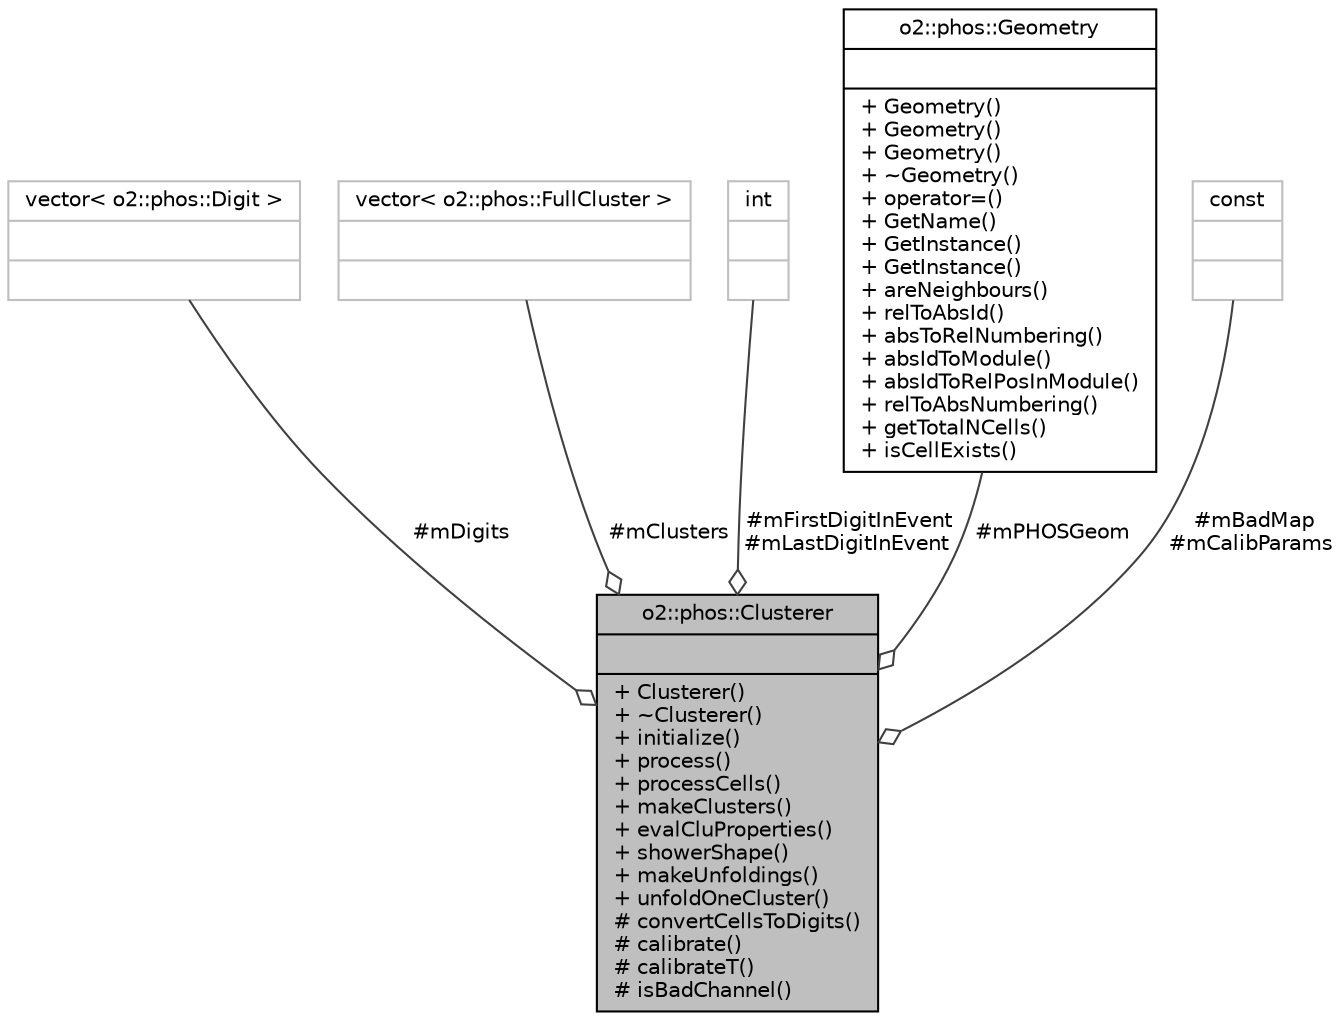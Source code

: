 digraph "o2::phos::Clusterer"
{
 // INTERACTIVE_SVG=YES
  bgcolor="transparent";
  edge [fontname="Helvetica",fontsize="10",labelfontname="Helvetica",labelfontsize="10"];
  node [fontname="Helvetica",fontsize="10",shape=record];
  Node1 [label="{o2::phos::Clusterer\n||+ Clusterer()\l+ ~Clusterer()\l+ initialize()\l+ process()\l+ processCells()\l+ makeClusters()\l+ evalCluProperties()\l+ showerShape()\l+ makeUnfoldings()\l+ unfoldOneCluster()\l# convertCellsToDigits()\l# calibrate()\l# calibrateT()\l# isBadChannel()\l}",height=0.2,width=0.4,color="black", fillcolor="grey75", style="filled", fontcolor="black"];
  Node2 -> Node1 [color="grey25",fontsize="10",style="solid",label=" #mDigits" ,arrowhead="odiamond",fontname="Helvetica"];
  Node2 [label="{vector\< o2::phos::Digit \>\n||}",height=0.2,width=0.4,color="grey75"];
  Node3 -> Node1 [color="grey25",fontsize="10",style="solid",label=" #mClusters" ,arrowhead="odiamond",fontname="Helvetica"];
  Node3 [label="{vector\< o2::phos::FullCluster \>\n||}",height=0.2,width=0.4,color="grey75"];
  Node4 -> Node1 [color="grey25",fontsize="10",style="solid",label=" #mFirstDigitInEvent\n#mLastDigitInEvent" ,arrowhead="odiamond",fontname="Helvetica"];
  Node4 [label="{int\n||}",height=0.2,width=0.4,color="grey75"];
  Node5 -> Node1 [color="grey25",fontsize="10",style="solid",label=" #mPHOSGeom" ,arrowhead="odiamond",fontname="Helvetica"];
  Node5 [label="{o2::phos::Geometry\n||+ Geometry()\l+ Geometry()\l+ Geometry()\l+ ~Geometry()\l+ operator=()\l+ GetName()\l+ GetInstance()\l+ GetInstance()\l+ areNeighbours()\l+ relToAbsId()\l+ absToRelNumbering()\l+ absIdToModule()\l+ absIdToRelPosInModule()\l+ relToAbsNumbering()\l+ getTotalNCells()\l+ isCellExists()\l}",height=0.2,width=0.4,color="black",URL="$d4/d6c/classo2_1_1phos_1_1Geometry.html"];
  Node6 -> Node1 [color="grey25",fontsize="10",style="solid",label=" #mBadMap\n#mCalibParams" ,arrowhead="odiamond",fontname="Helvetica"];
  Node6 [label="{const\n||}",height=0.2,width=0.4,color="grey75"];
}
